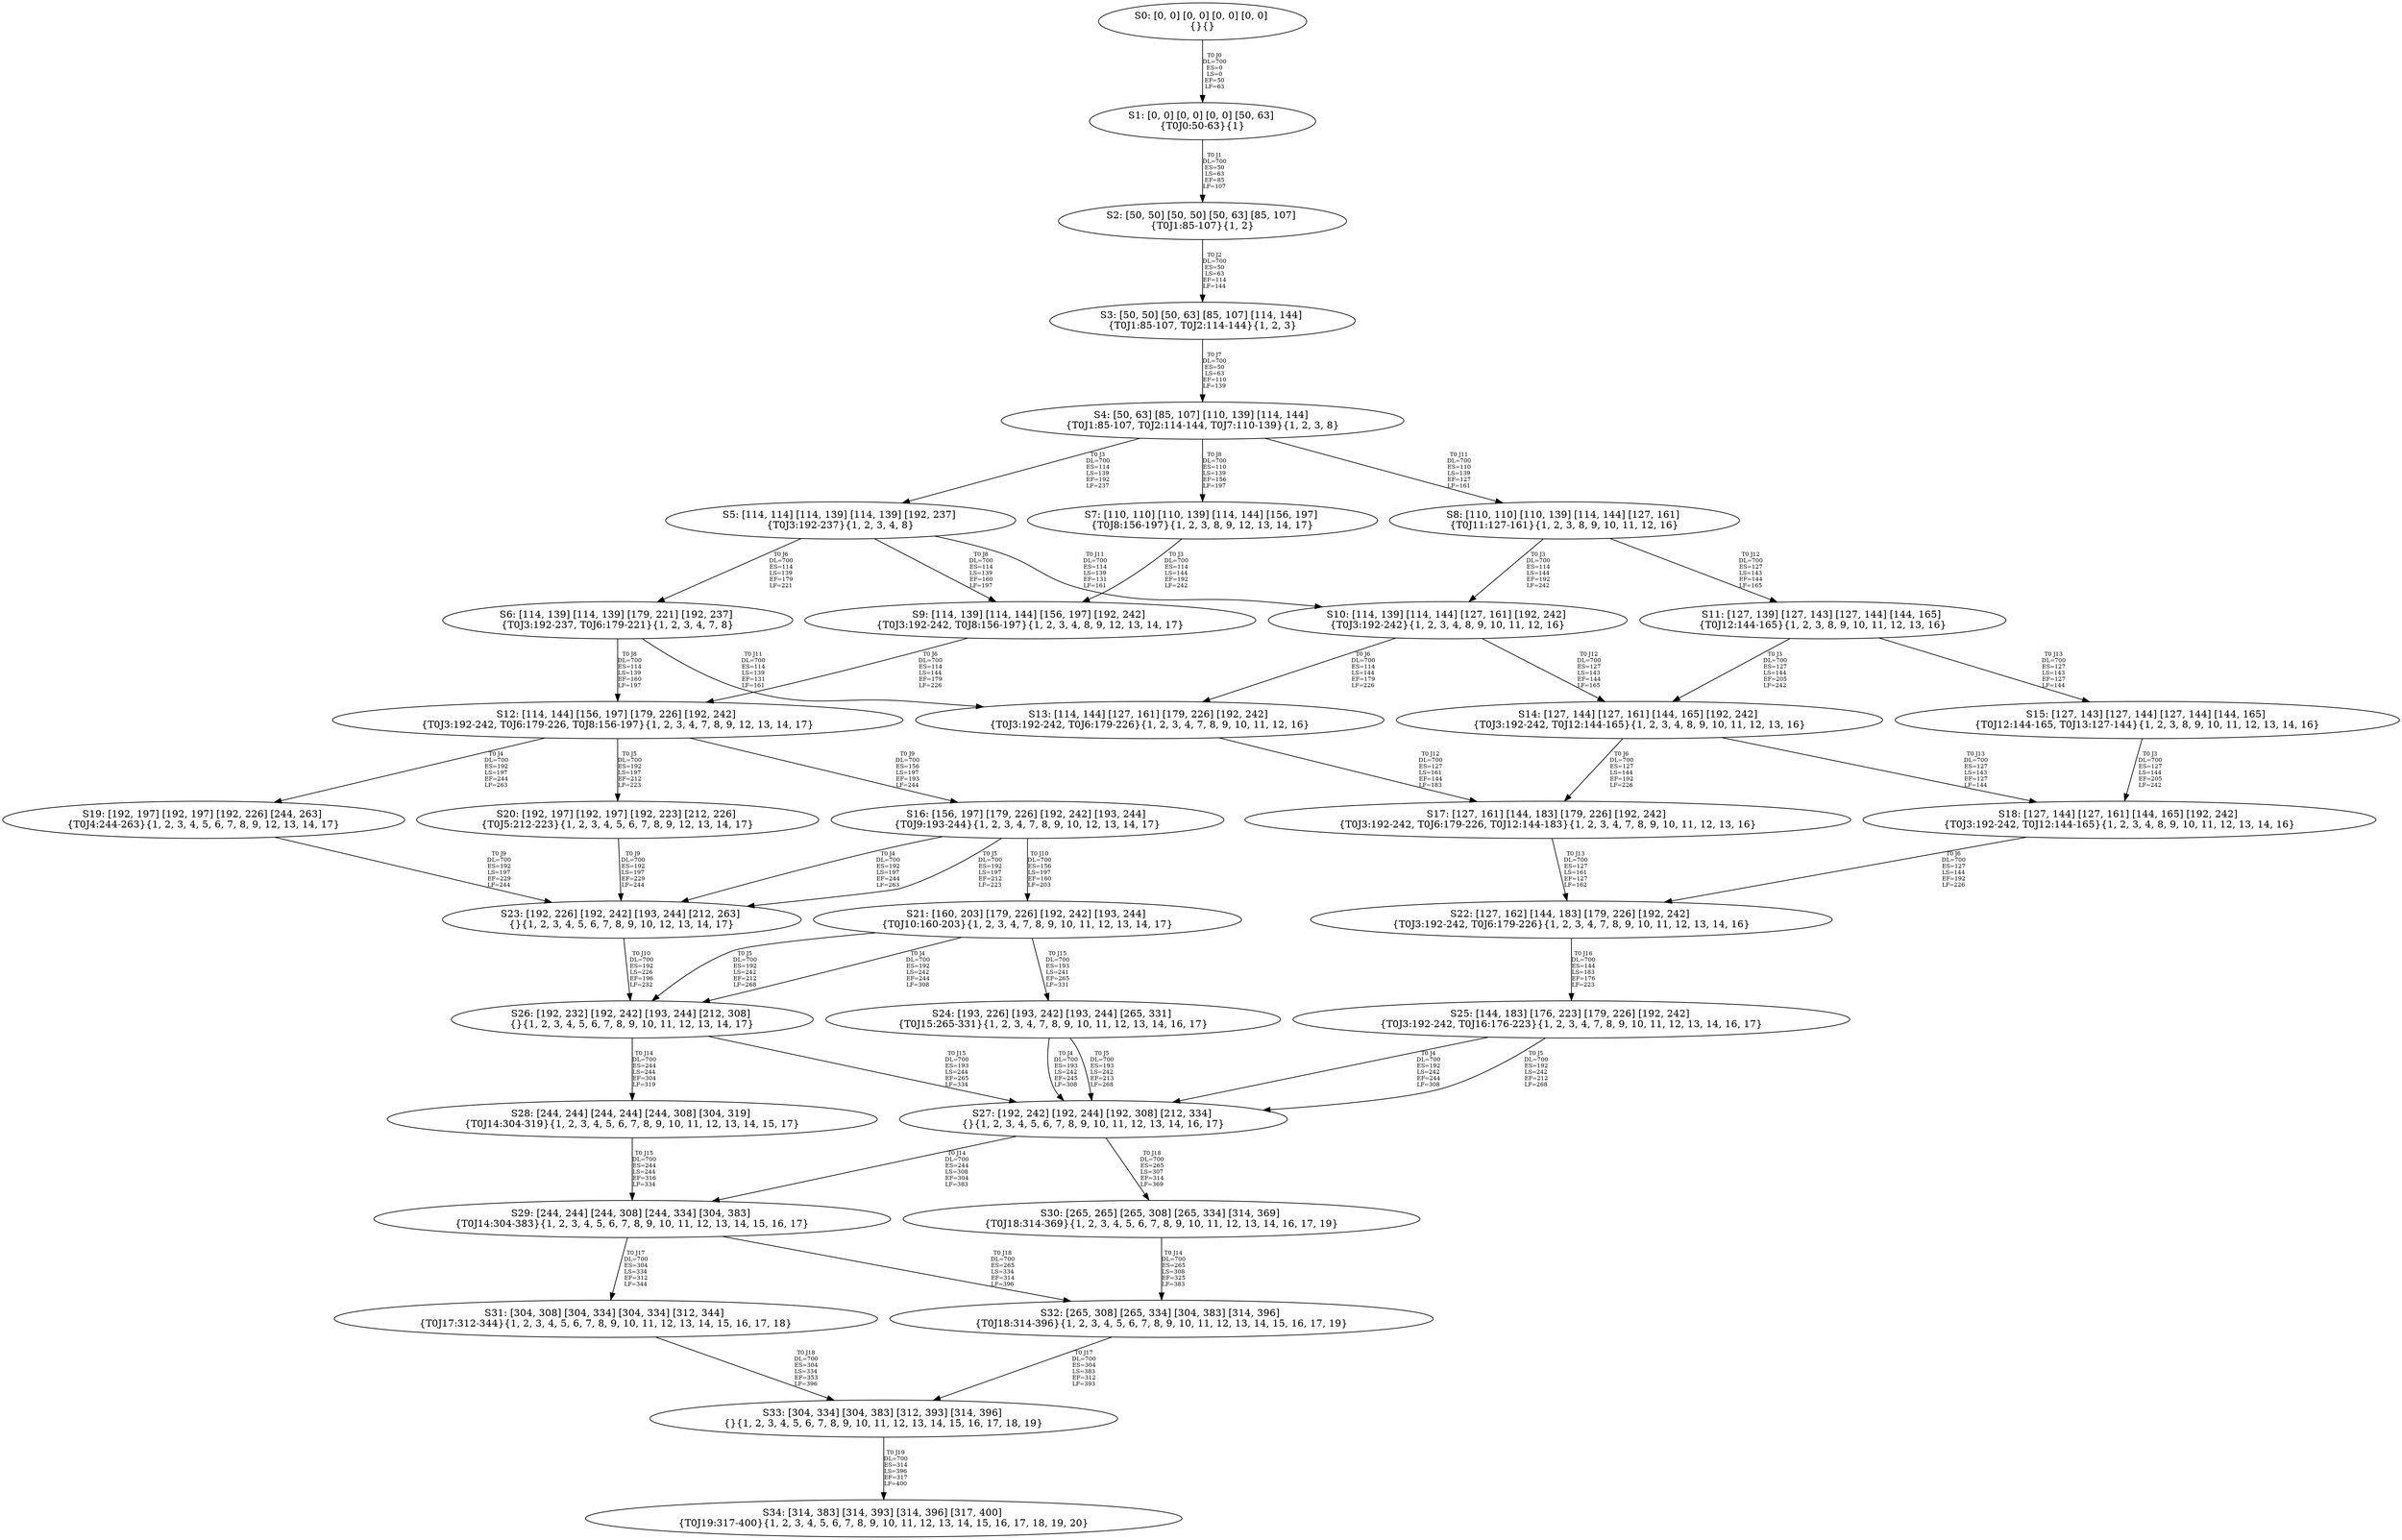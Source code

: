 digraph {
	S0[label="S0: [0, 0] [0, 0] [0, 0] [0, 0] \n{}{}"];
	S1[label="S1: [0, 0] [0, 0] [0, 0] [50, 63] \n{T0J0:50-63}{1}"];
	S2[label="S2: [50, 50] [50, 50] [50, 63] [85, 107] \n{T0J1:85-107}{1, 2}"];
	S3[label="S3: [50, 50] [50, 63] [85, 107] [114, 144] \n{T0J1:85-107, T0J2:114-144}{1, 2, 3}"];
	S4[label="S4: [50, 63] [85, 107] [110, 139] [114, 144] \n{T0J1:85-107, T0J2:114-144, T0J7:110-139}{1, 2, 3, 8}"];
	S5[label="S5: [114, 114] [114, 139] [114, 139] [192, 237] \n{T0J3:192-237}{1, 2, 3, 4, 8}"];
	S6[label="S6: [114, 139] [114, 139] [179, 221] [192, 237] \n{T0J3:192-237, T0J6:179-221}{1, 2, 3, 4, 7, 8}"];
	S7[label="S7: [110, 110] [110, 139] [114, 144] [156, 197] \n{T0J8:156-197}{1, 2, 3, 8, 9, 12, 13, 14, 17}"];
	S8[label="S8: [110, 110] [110, 139] [114, 144] [127, 161] \n{T0J11:127-161}{1, 2, 3, 8, 9, 10, 11, 12, 16}"];
	S9[label="S9: [114, 139] [114, 144] [156, 197] [192, 242] \n{T0J3:192-242, T0J8:156-197}{1, 2, 3, 4, 8, 9, 12, 13, 14, 17}"];
	S10[label="S10: [114, 139] [114, 144] [127, 161] [192, 242] \n{T0J3:192-242}{1, 2, 3, 4, 8, 9, 10, 11, 12, 16}"];
	S11[label="S11: [127, 139] [127, 143] [127, 144] [144, 165] \n{T0J12:144-165}{1, 2, 3, 8, 9, 10, 11, 12, 13, 16}"];
	S12[label="S12: [114, 144] [156, 197] [179, 226] [192, 242] \n{T0J3:192-242, T0J6:179-226, T0J8:156-197}{1, 2, 3, 4, 7, 8, 9, 12, 13, 14, 17}"];
	S13[label="S13: [114, 144] [127, 161] [179, 226] [192, 242] \n{T0J3:192-242, T0J6:179-226}{1, 2, 3, 4, 7, 8, 9, 10, 11, 12, 16}"];
	S14[label="S14: [127, 144] [127, 161] [144, 165] [192, 242] \n{T0J3:192-242, T0J12:144-165}{1, 2, 3, 4, 8, 9, 10, 11, 12, 13, 16}"];
	S15[label="S15: [127, 143] [127, 144] [127, 144] [144, 165] \n{T0J12:144-165, T0J13:127-144}{1, 2, 3, 8, 9, 10, 11, 12, 13, 14, 16}"];
	S16[label="S16: [156, 197] [179, 226] [192, 242] [193, 244] \n{T0J9:193-244}{1, 2, 3, 4, 7, 8, 9, 10, 12, 13, 14, 17}"];
	S17[label="S17: [127, 161] [144, 183] [179, 226] [192, 242] \n{T0J3:192-242, T0J6:179-226, T0J12:144-183}{1, 2, 3, 4, 7, 8, 9, 10, 11, 12, 13, 16}"];
	S18[label="S18: [127, 144] [127, 161] [144, 165] [192, 242] \n{T0J3:192-242, T0J12:144-165}{1, 2, 3, 4, 8, 9, 10, 11, 12, 13, 14, 16}"];
	S19[label="S19: [192, 197] [192, 197] [192, 226] [244, 263] \n{T0J4:244-263}{1, 2, 3, 4, 5, 6, 7, 8, 9, 12, 13, 14, 17}"];
	S20[label="S20: [192, 197] [192, 197] [192, 223] [212, 226] \n{T0J5:212-223}{1, 2, 3, 4, 5, 6, 7, 8, 9, 12, 13, 14, 17}"];
	S21[label="S21: [160, 203] [179, 226] [192, 242] [193, 244] \n{T0J10:160-203}{1, 2, 3, 4, 7, 8, 9, 10, 11, 12, 13, 14, 17}"];
	S22[label="S22: [127, 162] [144, 183] [179, 226] [192, 242] \n{T0J3:192-242, T0J6:179-226}{1, 2, 3, 4, 7, 8, 9, 10, 11, 12, 13, 14, 16}"];
	S23[label="S23: [192, 226] [192, 242] [193, 244] [212, 263] \n{}{1, 2, 3, 4, 5, 6, 7, 8, 9, 10, 12, 13, 14, 17}"];
	S24[label="S24: [193, 226] [193, 242] [193, 244] [265, 331] \n{T0J15:265-331}{1, 2, 3, 4, 7, 8, 9, 10, 11, 12, 13, 14, 16, 17}"];
	S25[label="S25: [144, 183] [176, 223] [179, 226] [192, 242] \n{T0J3:192-242, T0J16:176-223}{1, 2, 3, 4, 7, 8, 9, 10, 11, 12, 13, 14, 16, 17}"];
	S26[label="S26: [192, 232] [192, 242] [193, 244] [212, 308] \n{}{1, 2, 3, 4, 5, 6, 7, 8, 9, 10, 11, 12, 13, 14, 17}"];
	S27[label="S27: [192, 242] [192, 244] [192, 308] [212, 334] \n{}{1, 2, 3, 4, 5, 6, 7, 8, 9, 10, 11, 12, 13, 14, 16, 17}"];
	S28[label="S28: [244, 244] [244, 244] [244, 308] [304, 319] \n{T0J14:304-319}{1, 2, 3, 4, 5, 6, 7, 8, 9, 10, 11, 12, 13, 14, 15, 17}"];
	S29[label="S29: [244, 244] [244, 308] [244, 334] [304, 383] \n{T0J14:304-383}{1, 2, 3, 4, 5, 6, 7, 8, 9, 10, 11, 12, 13, 14, 15, 16, 17}"];
	S30[label="S30: [265, 265] [265, 308] [265, 334] [314, 369] \n{T0J18:314-369}{1, 2, 3, 4, 5, 6, 7, 8, 9, 10, 11, 12, 13, 14, 16, 17, 19}"];
	S31[label="S31: [304, 308] [304, 334] [304, 334] [312, 344] \n{T0J17:312-344}{1, 2, 3, 4, 5, 6, 7, 8, 9, 10, 11, 12, 13, 14, 15, 16, 17, 18}"];
	S32[label="S32: [265, 308] [265, 334] [304, 383] [314, 396] \n{T0J18:314-396}{1, 2, 3, 4, 5, 6, 7, 8, 9, 10, 11, 12, 13, 14, 15, 16, 17, 19}"];
	S33[label="S33: [304, 334] [304, 383] [312, 393] [314, 396] \n{}{1, 2, 3, 4, 5, 6, 7, 8, 9, 10, 11, 12, 13, 14, 15, 16, 17, 18, 19}"];
	S34[label="S34: [314, 383] [314, 393] [314, 396] [317, 400] \n{T0J19:317-400}{1, 2, 3, 4, 5, 6, 7, 8, 9, 10, 11, 12, 13, 14, 15, 16, 17, 18, 19, 20}"];
	S0 -> S1[label="T0 J0\nDL=700\nES=0\nLS=0\nEF=50\nLF=63",fontsize=8];
	S1 -> S2[label="T0 J1\nDL=700\nES=50\nLS=63\nEF=85\nLF=107",fontsize=8];
	S2 -> S3[label="T0 J2\nDL=700\nES=50\nLS=63\nEF=114\nLF=144",fontsize=8];
	S3 -> S4[label="T0 J7\nDL=700\nES=50\nLS=63\nEF=110\nLF=139",fontsize=8];
	S4 -> S5[label="T0 J3\nDL=700\nES=114\nLS=139\nEF=192\nLF=237",fontsize=8];
	S4 -> S7[label="T0 J8\nDL=700\nES=110\nLS=139\nEF=156\nLF=197",fontsize=8];
	S4 -> S8[label="T0 J11\nDL=700\nES=110\nLS=139\nEF=127\nLF=161",fontsize=8];
	S5 -> S6[label="T0 J6\nDL=700\nES=114\nLS=139\nEF=179\nLF=221",fontsize=8];
	S5 -> S9[label="T0 J8\nDL=700\nES=114\nLS=139\nEF=160\nLF=197",fontsize=8];
	S5 -> S10[label="T0 J11\nDL=700\nES=114\nLS=139\nEF=131\nLF=161",fontsize=8];
	S6 -> S12[label="T0 J8\nDL=700\nES=114\nLS=139\nEF=160\nLF=197",fontsize=8];
	S6 -> S13[label="T0 J11\nDL=700\nES=114\nLS=139\nEF=131\nLF=161",fontsize=8];
	S7 -> S9[label="T0 J3\nDL=700\nES=114\nLS=144\nEF=192\nLF=242",fontsize=8];
	S8 -> S10[label="T0 J3\nDL=700\nES=114\nLS=144\nEF=192\nLF=242",fontsize=8];
	S8 -> S11[label="T0 J12\nDL=700\nES=127\nLS=143\nEF=144\nLF=165",fontsize=8];
	S9 -> S12[label="T0 J6\nDL=700\nES=114\nLS=144\nEF=179\nLF=226",fontsize=8];
	S10 -> S13[label="T0 J6\nDL=700\nES=114\nLS=144\nEF=179\nLF=226",fontsize=8];
	S10 -> S14[label="T0 J12\nDL=700\nES=127\nLS=143\nEF=144\nLF=165",fontsize=8];
	S11 -> S14[label="T0 J3\nDL=700\nES=127\nLS=144\nEF=205\nLF=242",fontsize=8];
	S11 -> S15[label="T0 J13\nDL=700\nES=127\nLS=143\nEF=127\nLF=144",fontsize=8];
	S12 -> S19[label="T0 J4\nDL=700\nES=192\nLS=197\nEF=244\nLF=263",fontsize=8];
	S12 -> S20[label="T0 J5\nDL=700\nES=192\nLS=197\nEF=212\nLF=223",fontsize=8];
	S12 -> S16[label="T0 J9\nDL=700\nES=156\nLS=197\nEF=193\nLF=244",fontsize=8];
	S13 -> S17[label="T0 J12\nDL=700\nES=127\nLS=161\nEF=144\nLF=183",fontsize=8];
	S14 -> S17[label="T0 J6\nDL=700\nES=127\nLS=144\nEF=192\nLF=226",fontsize=8];
	S14 -> S18[label="T0 J13\nDL=700\nES=127\nLS=143\nEF=127\nLF=144",fontsize=8];
	S15 -> S18[label="T0 J3\nDL=700\nES=127\nLS=144\nEF=205\nLF=242",fontsize=8];
	S16 -> S23[label="T0 J4\nDL=700\nES=192\nLS=197\nEF=244\nLF=263",fontsize=8];
	S16 -> S23[label="T0 J5\nDL=700\nES=192\nLS=197\nEF=212\nLF=223",fontsize=8];
	S16 -> S21[label="T0 J10\nDL=700\nES=156\nLS=197\nEF=160\nLF=203",fontsize=8];
	S17 -> S22[label="T0 J13\nDL=700\nES=127\nLS=161\nEF=127\nLF=162",fontsize=8];
	S18 -> S22[label="T0 J6\nDL=700\nES=127\nLS=144\nEF=192\nLF=226",fontsize=8];
	S19 -> S23[label="T0 J9\nDL=700\nES=192\nLS=197\nEF=229\nLF=244",fontsize=8];
	S20 -> S23[label="T0 J9\nDL=700\nES=192\nLS=197\nEF=229\nLF=244",fontsize=8];
	S21 -> S26[label="T0 J4\nDL=700\nES=192\nLS=242\nEF=244\nLF=308",fontsize=8];
	S21 -> S26[label="T0 J5\nDL=700\nES=192\nLS=242\nEF=212\nLF=268",fontsize=8];
	S21 -> S24[label="T0 J15\nDL=700\nES=193\nLS=241\nEF=265\nLF=331",fontsize=8];
	S22 -> S25[label="T0 J16\nDL=700\nES=144\nLS=183\nEF=176\nLF=223",fontsize=8];
	S23 -> S26[label="T0 J10\nDL=700\nES=192\nLS=226\nEF=196\nLF=232",fontsize=8];
	S24 -> S27[label="T0 J4\nDL=700\nES=193\nLS=242\nEF=245\nLF=308",fontsize=8];
	S24 -> S27[label="T0 J5\nDL=700\nES=193\nLS=242\nEF=213\nLF=268",fontsize=8];
	S25 -> S27[label="T0 J4\nDL=700\nES=192\nLS=242\nEF=244\nLF=308",fontsize=8];
	S25 -> S27[label="T0 J5\nDL=700\nES=192\nLS=242\nEF=212\nLF=268",fontsize=8];
	S26 -> S28[label="T0 J14\nDL=700\nES=244\nLS=244\nEF=304\nLF=319",fontsize=8];
	S26 -> S27[label="T0 J15\nDL=700\nES=193\nLS=244\nEF=265\nLF=334",fontsize=8];
	S27 -> S29[label="T0 J14\nDL=700\nES=244\nLS=308\nEF=304\nLF=383",fontsize=8];
	S27 -> S30[label="T0 J18\nDL=700\nES=265\nLS=307\nEF=314\nLF=369",fontsize=8];
	S28 -> S29[label="T0 J15\nDL=700\nES=244\nLS=244\nEF=316\nLF=334",fontsize=8];
	S29 -> S31[label="T0 J17\nDL=700\nES=304\nLS=334\nEF=312\nLF=344",fontsize=8];
	S29 -> S32[label="T0 J18\nDL=700\nES=265\nLS=334\nEF=314\nLF=396",fontsize=8];
	S30 -> S32[label="T0 J14\nDL=700\nES=265\nLS=308\nEF=325\nLF=383",fontsize=8];
	S31 -> S33[label="T0 J18\nDL=700\nES=304\nLS=334\nEF=353\nLF=396",fontsize=8];
	S32 -> S33[label="T0 J17\nDL=700\nES=304\nLS=383\nEF=312\nLF=393",fontsize=8];
	S33 -> S34[label="T0 J19\nDL=700\nES=314\nLS=396\nEF=317\nLF=400",fontsize=8];
}
